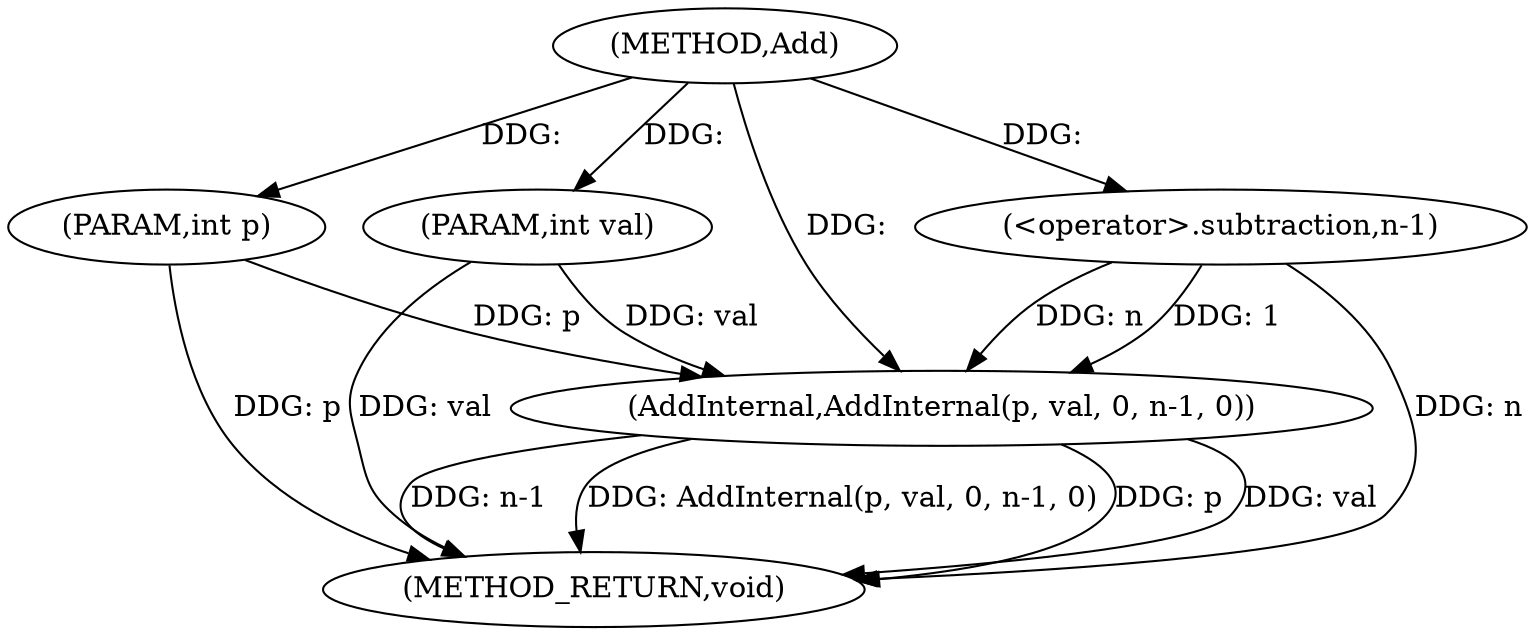 digraph "Add" {  
"1000301" [label = "(METHOD,Add)" ]
"1000313" [label = "(METHOD_RETURN,void)" ]
"1000302" [label = "(PARAM,int p)" ]
"1000303" [label = "(PARAM,int val)" ]
"1000305" [label = "(AddInternal,AddInternal(p, val, 0, n-1, 0))" ]
"1000309" [label = "(<operator>.subtraction,n-1)" ]
  "1000302" -> "1000313"  [ label = "DDG: p"] 
  "1000303" -> "1000313"  [ label = "DDG: val"] 
  "1000305" -> "1000313"  [ label = "DDG: p"] 
  "1000305" -> "1000313"  [ label = "DDG: val"] 
  "1000305" -> "1000313"  [ label = "DDG: n-1"] 
  "1000305" -> "1000313"  [ label = "DDG: AddInternal(p, val, 0, n-1, 0)"] 
  "1000309" -> "1000313"  [ label = "DDG: n"] 
  "1000301" -> "1000302"  [ label = "DDG: "] 
  "1000301" -> "1000303"  [ label = "DDG: "] 
  "1000302" -> "1000305"  [ label = "DDG: p"] 
  "1000301" -> "1000305"  [ label = "DDG: "] 
  "1000309" -> "1000305"  [ label = "DDG: n"] 
  "1000309" -> "1000305"  [ label = "DDG: 1"] 
  "1000303" -> "1000305"  [ label = "DDG: val"] 
  "1000301" -> "1000309"  [ label = "DDG: "] 
}

